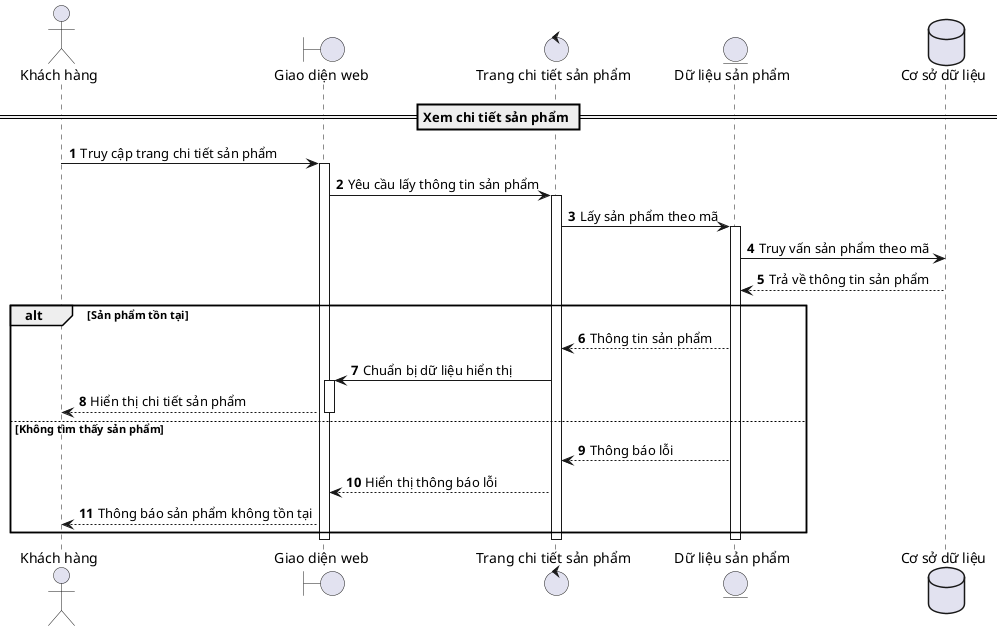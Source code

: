 @startuml
autonumber
actor KH as "Khách hàng"
boundary G as "Giao diện web"
control SP as "Trang chi tiết sản phẩm"
entity DL as "Dữ liệu sản phẩm"
database CSDL as "Cơ sở dữ liệu"

== Xem chi tiết sản phẩm ==
KH -> G : Truy cập trang chi tiết sản phẩm
activate G
G -> SP : Yêu cầu lấy thông tin sản phẩm
activate SP
SP -> DL : Lấy sản phẩm theo mã
activate DL
DL -> CSDL : Truy vấn sản phẩm theo mã
CSDL --> DL : Trả về thông tin sản phẩm
alt Sản phẩm tồn tại
  DL --> SP : Thông tin sản phẩm
  SP -> G : Chuẩn bị dữ liệu hiển thị
  activate G
  G --> KH : Hiển thị chi tiết sản phẩm
  deactivate G
else Không tìm thấy sản phẩm
  DL --> SP : Thông báo lỗi
  SP --> G : Hiển thị thông báo lỗi
  G --> KH : Thông báo sản phẩm không tồn tại
end
deactivate DL
deactivate SP
deactivate G
@enduml